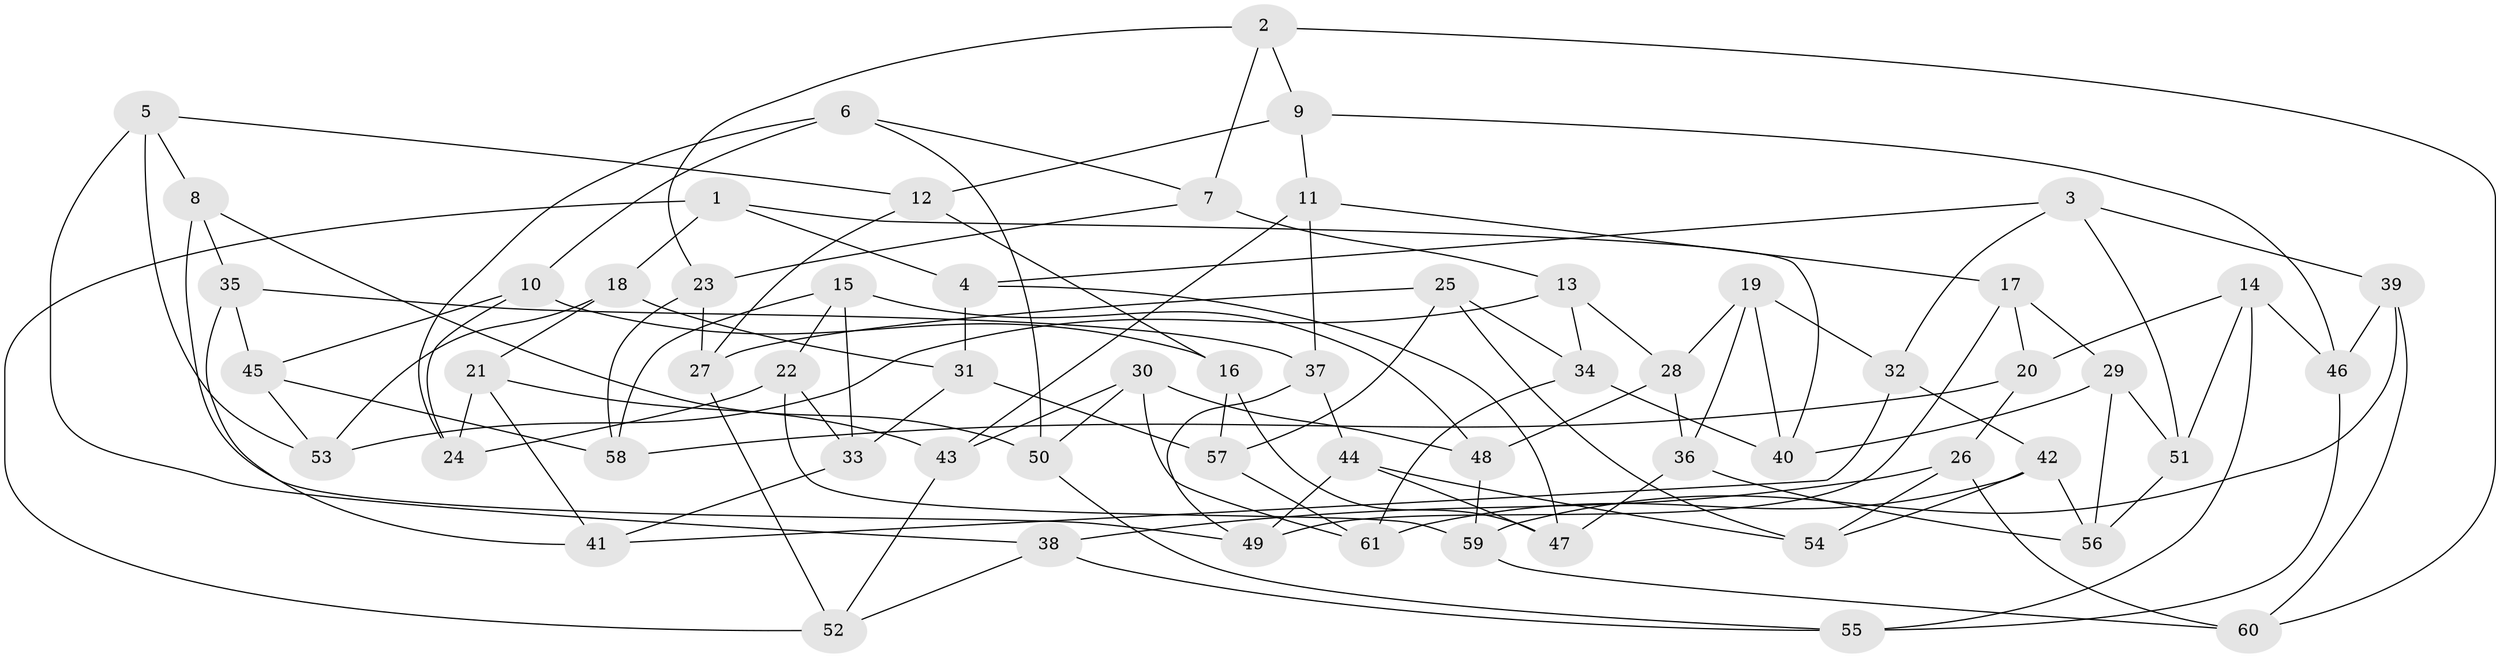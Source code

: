// coarse degree distribution, {7: 0.2631578947368421, 6: 0.2631578947368421, 5: 0.10526315789473684, 8: 0.21052631578947367, 9: 0.05263157894736842, 4: 0.10526315789473684}
// Generated by graph-tools (version 1.1) at 2025/38/03/04/25 23:38:12]
// undirected, 61 vertices, 122 edges
graph export_dot {
  node [color=gray90,style=filled];
  1;
  2;
  3;
  4;
  5;
  6;
  7;
  8;
  9;
  10;
  11;
  12;
  13;
  14;
  15;
  16;
  17;
  18;
  19;
  20;
  21;
  22;
  23;
  24;
  25;
  26;
  27;
  28;
  29;
  30;
  31;
  32;
  33;
  34;
  35;
  36;
  37;
  38;
  39;
  40;
  41;
  42;
  43;
  44;
  45;
  46;
  47;
  48;
  49;
  50;
  51;
  52;
  53;
  54;
  55;
  56;
  57;
  58;
  59;
  60;
  61;
  1 -- 40;
  1 -- 52;
  1 -- 4;
  1 -- 18;
  2 -- 9;
  2 -- 7;
  2 -- 23;
  2 -- 60;
  3 -- 51;
  3 -- 39;
  3 -- 4;
  3 -- 32;
  4 -- 31;
  4 -- 47;
  5 -- 53;
  5 -- 8;
  5 -- 12;
  5 -- 38;
  6 -- 10;
  6 -- 7;
  6 -- 50;
  6 -- 24;
  7 -- 23;
  7 -- 13;
  8 -- 50;
  8 -- 35;
  8 -- 49;
  9 -- 46;
  9 -- 11;
  9 -- 12;
  10 -- 16;
  10 -- 24;
  10 -- 45;
  11 -- 43;
  11 -- 17;
  11 -- 37;
  12 -- 27;
  12 -- 16;
  13 -- 53;
  13 -- 28;
  13 -- 34;
  14 -- 46;
  14 -- 51;
  14 -- 55;
  14 -- 20;
  15 -- 58;
  15 -- 48;
  15 -- 33;
  15 -- 22;
  16 -- 57;
  16 -- 47;
  17 -- 49;
  17 -- 29;
  17 -- 20;
  18 -- 21;
  18 -- 53;
  18 -- 31;
  19 -- 36;
  19 -- 28;
  19 -- 32;
  19 -- 40;
  20 -- 58;
  20 -- 26;
  21 -- 24;
  21 -- 43;
  21 -- 41;
  22 -- 59;
  22 -- 33;
  22 -- 24;
  23 -- 27;
  23 -- 58;
  25 -- 57;
  25 -- 27;
  25 -- 34;
  25 -- 54;
  26 -- 60;
  26 -- 38;
  26 -- 54;
  27 -- 52;
  28 -- 48;
  28 -- 36;
  29 -- 51;
  29 -- 40;
  29 -- 56;
  30 -- 50;
  30 -- 48;
  30 -- 61;
  30 -- 43;
  31 -- 57;
  31 -- 33;
  32 -- 42;
  32 -- 41;
  33 -- 41;
  34 -- 61;
  34 -- 40;
  35 -- 37;
  35 -- 41;
  35 -- 45;
  36 -- 47;
  36 -- 56;
  37 -- 44;
  37 -- 49;
  38 -- 52;
  38 -- 55;
  39 -- 59;
  39 -- 60;
  39 -- 46;
  42 -- 61;
  42 -- 54;
  42 -- 56;
  43 -- 52;
  44 -- 54;
  44 -- 47;
  44 -- 49;
  45 -- 53;
  45 -- 58;
  46 -- 55;
  48 -- 59;
  50 -- 55;
  51 -- 56;
  57 -- 61;
  59 -- 60;
}
